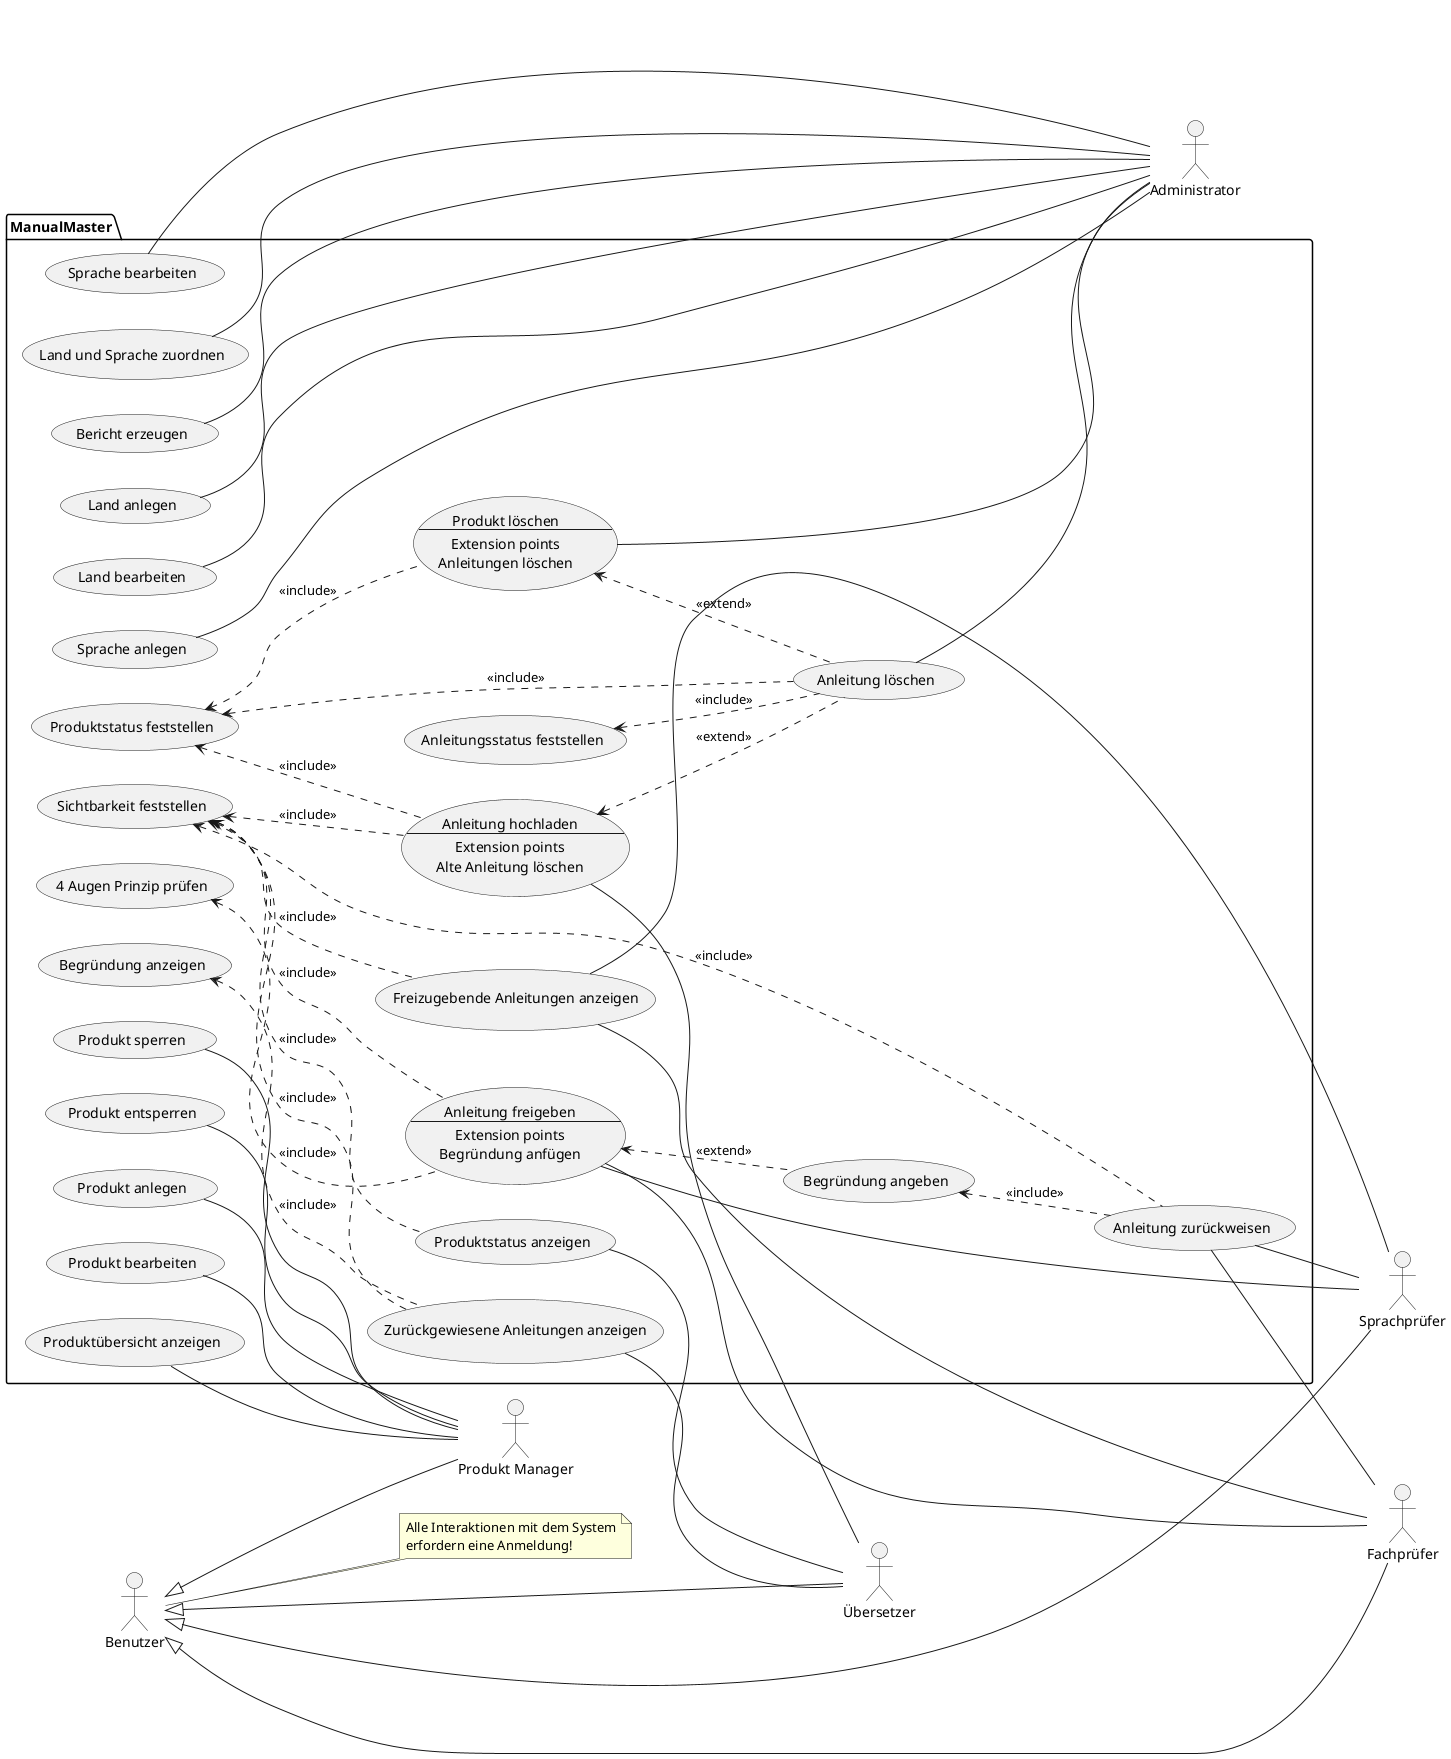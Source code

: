 @startuml Aufgabe_3a
'Akteure
actor :Produkt Manager: as PM
actor :Übersetzer: as UE
actor :Sprachprüfer: as SP
actor :Fachprüfer: as FP
actor :Benutzer: as B
note "Alle Interaktionen mit dem System\nerfordern eine Anmeldung!" as Note1
B .. Note1
actor :Administrator: as A

B <|-- PM
B <|-- UE
B <|-- SP
B <|-- FP

'TODO: Begrüdungen für Extends anfügen!!!
package ManualMaster {
'Use Cases
usecase "Produkt anlegen" as PA
usecase "Produkt bearbeiten" as PB
usecase PL as "Produkt löschen
--
Extension points
Anleitungen löschen"
usecase "Land anlegen" as LA
usecase "Land bearbeiten" as LB
usecase "Sprache anlegen" as SA
usecase "Sprache bearbeiten" as SB
usecase "Land und Sprache zuordnen" as LS
usecase AH as "Anleitung hochladen
--
Extension points
Alte Anleitung löschen"
usecase "Anleitung löschen" as AL
PL <.. AL : <<extend>>
AH <.. AL : <<extend>>
usecase "Freizugebende Anleitungen anzeigen" as AA
usecase AF as "Anleitung freigeben
--
Extension points
Begründung anfügen"
usecase "Anleitung zurückweisen" as AR
usecase "Produktstatus anzeigen" as PS
usecase "Zurückgewiesene Anleitungen anzeigen" as ZA
usecase "Produktübersicht anzeigen" as PU
usecase "Produkt sperren" as SP2
usecase "Produkt entsperren" as EP
usecase "Bericht erzeugen" as BE
left to right direction
'Include und Extend
usecase "Sichtbarkeit feststellen" as SF
SF <.. AA : <<include>>
SF <.. AF : <<include>>
SF <.. AR : <<include>>
SF <.. PS : <<include>>
SF <.. ZA : <<include>>
SF <.. AH : <<include>>
usecase "4 Augen Prinzip prüfen" as 4AP
4AP <.. AF : <<include>>
usecase "Begründung angeben" as BA
BA <.. AR : <<include>>
AF <.. BA : <<extend>>
usecase "Begründung anzeigen" as BA2
BA2 <.. ZA : <<include>>
usecase "Produktstatus feststellen" as PS2
PS2 <.. AH : <<include>>
PS2 <.. AL : <<include>>
PS2 <.. PL : <<include>>
usecase "Anleitungsstatus feststellen" as AS
AS <.. AL : <<include>>
'Anmelden wird nicht gezeigt, da es zu unübersichtlich wird! (siehe Anmerkung oben)
'usecase "Anmelden" as AM
'AM <.. PA : <<include>>
'AM <.. PB : <<include>>
'AM <.. AH : <<include>>
'AM <.. AA : <<include>>
'AM <.. AF : <<include>>
'AM <.. AR : <<include>>
'AM <.. PS : <<include>>
'AM <.. ZA : <<include>>
'AM <.. PU : <<include>>
'AM <.. SP2 : <<include>>
'AM <.. EP : <<include>>

'Assoziationen
PA -- PM
PB -- PM
LA -- A
LB -- A
SA -- A
SB -- A
AH -- UE
AA -- SP
AA -- FP
AF -- SP
AF -- FP
AR -- SP
AR -- FP
PS -- UE
ZA -- UE
PU -- PM
SP2 -- PM
EP -- PM
'AM -- B
BE -- A
AL -- A
PL -- A
LS -- A
}
@enduml